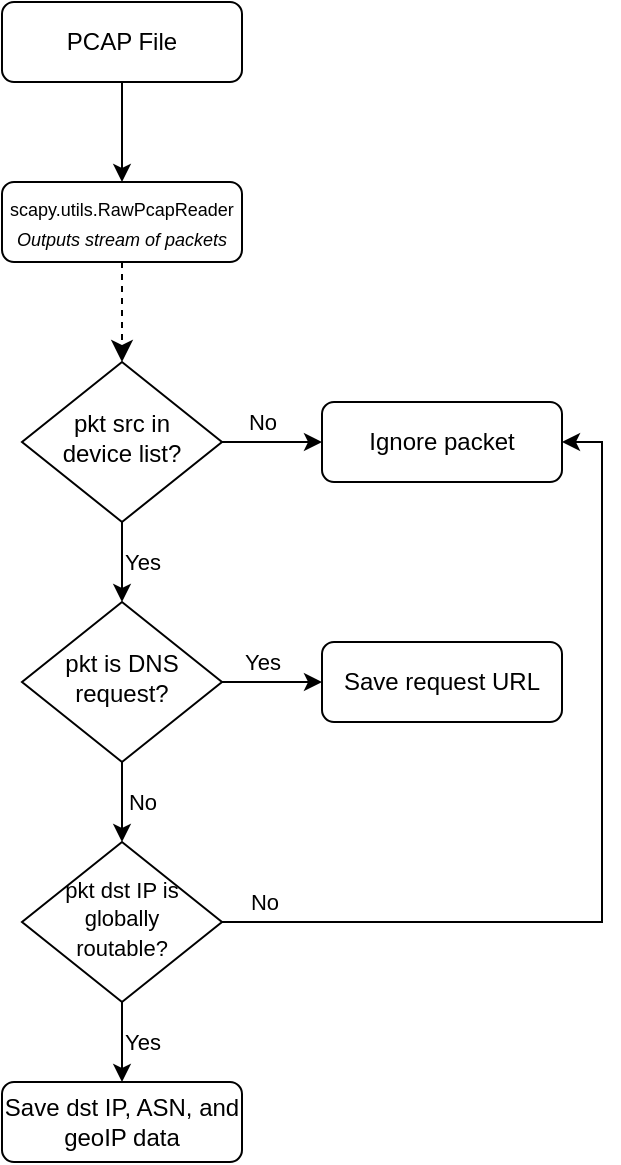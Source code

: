 <mxfile version="13.0.3" type="device"><diagram id="C5RBs43oDa-KdzZeNtuy" name="Page-1"><mxGraphModel dx="656" dy="624" grid="1" gridSize="10" guides="1" tooltips="1" connect="1" arrows="1" fold="1" page="1" pageScale="1" pageWidth="827" pageHeight="1169" math="0" shadow="0"><root><mxCell id="WIyWlLk6GJQsqaUBKTNV-0"/><mxCell id="WIyWlLk6GJQsqaUBKTNV-1" parent="WIyWlLk6GJQsqaUBKTNV-0"/><mxCell id="WIyWlLk6GJQsqaUBKTNV-2" value="" style="rounded=0;html=1;jettySize=auto;orthogonalLoop=1;fontSize=11;endArrow=classic;endFill=1;endSize=8;strokeWidth=1;shadow=0;labelBackgroundColor=none;edgeStyle=orthogonalEdgeStyle;dashed=1;" parent="WIyWlLk6GJQsqaUBKTNV-1" source="WIyWlLk6GJQsqaUBKTNV-3" edge="1"><mxGeometry relative="1" as="geometry"><mxPoint x="220" y="330" as="targetPoint"/></mxGeometry></mxCell><mxCell id="WIyWlLk6GJQsqaUBKTNV-3" value="&lt;font style=&quot;font-size: 9px&quot;&gt;scapy.utils.RawPcapReader&lt;br&gt;&lt;i&gt;Outputs stream of packets&lt;/i&gt;&lt;br&gt;&lt;/font&gt;" style="rounded=1;whiteSpace=wrap;html=1;fontSize=12;glass=0;strokeWidth=1;shadow=0;" parent="WIyWlLk6GJQsqaUBKTNV-1" vertex="1"><mxGeometry x="160" y="240" width="120" height="40" as="geometry"/></mxCell><mxCell id="ePSeTickN7aol3yVKFQH-1" style="edgeStyle=orthogonalEdgeStyle;rounded=0;orthogonalLoop=1;jettySize=auto;html=1;endArrow=classic;endFill=1;" edge="1" parent="WIyWlLk6GJQsqaUBKTNV-1" source="ePSeTickN7aol3yVKFQH-0" target="WIyWlLk6GJQsqaUBKTNV-3"><mxGeometry relative="1" as="geometry"/></mxCell><mxCell id="ePSeTickN7aol3yVKFQH-0" value="PCAP File" style="rounded=1;whiteSpace=wrap;html=1;fontSize=12;glass=0;strokeWidth=1;shadow=0;" vertex="1" parent="WIyWlLk6GJQsqaUBKTNV-1"><mxGeometry x="160" y="150" width="120" height="40" as="geometry"/></mxCell><mxCell id="ePSeTickN7aol3yVKFQH-4" style="edgeStyle=orthogonalEdgeStyle;rounded=0;orthogonalLoop=1;jettySize=auto;html=1;exitX=1;exitY=0.5;exitDx=0;exitDy=0;entryX=0;entryY=0.5;entryDx=0;entryDy=0;endArrow=classic;endFill=1;" edge="1" parent="WIyWlLk6GJQsqaUBKTNV-1" source="ePSeTickN7aol3yVKFQH-2" target="ePSeTickN7aol3yVKFQH-3"><mxGeometry relative="1" as="geometry"/></mxCell><mxCell id="ePSeTickN7aol3yVKFQH-6" value="No" style="edgeLabel;html=1;align=center;verticalAlign=middle;resizable=0;points=[];" vertex="1" connectable="0" parent="ePSeTickN7aol3yVKFQH-4"><mxGeometry x="-0.314" relative="1" as="geometry"><mxPoint x="2.86" y="-10" as="offset"/></mxGeometry></mxCell><mxCell id="ePSeTickN7aol3yVKFQH-8" value="Yes" style="edgeStyle=orthogonalEdgeStyle;rounded=0;orthogonalLoop=1;jettySize=auto;html=1;endArrow=classic;endFill=1;" edge="1" parent="WIyWlLk6GJQsqaUBKTNV-1" source="ePSeTickN7aol3yVKFQH-2" target="ePSeTickN7aol3yVKFQH-7"><mxGeometry y="10" relative="1" as="geometry"><mxPoint as="offset"/></mxGeometry></mxCell><mxCell id="ePSeTickN7aol3yVKFQH-2" value="&lt;font style=&quot;font-size: 12px&quot;&gt;pkt src in &lt;br&gt;device list?&lt;/font&gt;" style="rhombus;whiteSpace=wrap;html=1;shadow=0;fontFamily=Helvetica;fontSize=12;align=center;strokeWidth=1;spacing=6;spacingTop=-4;" vertex="1" parent="WIyWlLk6GJQsqaUBKTNV-1"><mxGeometry x="170" y="330" width="100" height="80" as="geometry"/></mxCell><mxCell id="ePSeTickN7aol3yVKFQH-3" value="Ignore packet" style="rounded=1;whiteSpace=wrap;html=1;fontSize=12;glass=0;strokeWidth=1;shadow=0;" vertex="1" parent="WIyWlLk6GJQsqaUBKTNV-1"><mxGeometry x="320" y="350" width="120" height="40" as="geometry"/></mxCell><mxCell id="ePSeTickN7aol3yVKFQH-14" value="Yes" style="edgeStyle=orthogonalEdgeStyle;rounded=0;orthogonalLoop=1;jettySize=auto;html=1;exitX=1;exitY=0.5;exitDx=0;exitDy=0;entryX=0;entryY=0.5;entryDx=0;entryDy=0;endArrow=classic;endFill=1;" edge="1" parent="WIyWlLk6GJQsqaUBKTNV-1" source="ePSeTickN7aol3yVKFQH-7" target="ePSeTickN7aol3yVKFQH-11"><mxGeometry x="-0.2" y="10" relative="1" as="geometry"><mxPoint as="offset"/></mxGeometry></mxCell><mxCell id="ePSeTickN7aol3yVKFQH-16" value="No" style="edgeStyle=orthogonalEdgeStyle;rounded=0;orthogonalLoop=1;jettySize=auto;html=1;exitX=0.5;exitY=1;exitDx=0;exitDy=0;entryX=0.5;entryY=0;entryDx=0;entryDy=0;endArrow=classic;endFill=1;" edge="1" parent="WIyWlLk6GJQsqaUBKTNV-1" source="ePSeTickN7aol3yVKFQH-7" target="ePSeTickN7aol3yVKFQH-15"><mxGeometry y="10" relative="1" as="geometry"><mxPoint as="offset"/></mxGeometry></mxCell><mxCell id="ePSeTickN7aol3yVKFQH-7" value="pkt is DNS request?" style="rhombus;whiteSpace=wrap;html=1;shadow=0;fontFamily=Helvetica;fontSize=12;align=center;strokeWidth=1;spacing=6;spacingTop=-4;" vertex="1" parent="WIyWlLk6GJQsqaUBKTNV-1"><mxGeometry x="170" y="450" width="100" height="80" as="geometry"/></mxCell><mxCell id="ePSeTickN7aol3yVKFQH-11" value="Save request URL" style="rounded=1;whiteSpace=wrap;html=1;fontSize=12;glass=0;strokeWidth=1;shadow=0;" vertex="1" parent="WIyWlLk6GJQsqaUBKTNV-1"><mxGeometry x="320" y="470" width="120" height="40" as="geometry"/></mxCell><mxCell id="ePSeTickN7aol3yVKFQH-17" style="edgeStyle=orthogonalEdgeStyle;rounded=0;orthogonalLoop=1;jettySize=auto;html=1;exitX=1;exitY=0.5;exitDx=0;exitDy=0;entryX=1;entryY=0.5;entryDx=0;entryDy=0;endArrow=classic;endFill=1;" edge="1" parent="WIyWlLk6GJQsqaUBKTNV-1" source="ePSeTickN7aol3yVKFQH-15" target="ePSeTickN7aol3yVKFQH-3"><mxGeometry relative="1" as="geometry"/></mxCell><mxCell id="ePSeTickN7aol3yVKFQH-18" value="No" style="edgeLabel;html=1;align=center;verticalAlign=middle;resizable=0;points=[];" vertex="1" connectable="0" parent="ePSeTickN7aol3yVKFQH-17"><mxGeometry x="-0.778" y="-1" relative="1" as="geometry"><mxPoint x="-29.71" y="-11" as="offset"/></mxGeometry></mxCell><mxCell id="ePSeTickN7aol3yVKFQH-20" value="Yes" style="edgeStyle=orthogonalEdgeStyle;rounded=0;orthogonalLoop=1;jettySize=auto;html=1;entryX=0.5;entryY=0;entryDx=0;entryDy=0;endArrow=classic;endFill=1;" edge="1" parent="WIyWlLk6GJQsqaUBKTNV-1" source="ePSeTickN7aol3yVKFQH-15" target="ePSeTickN7aol3yVKFQH-19"><mxGeometry y="10" relative="1" as="geometry"><mxPoint as="offset"/></mxGeometry></mxCell><mxCell id="ePSeTickN7aol3yVKFQH-15" value="&lt;font style=&quot;font-size: 11px&quot;&gt;pkt dst IP is globally &lt;br&gt;routable?&lt;/font&gt;" style="rhombus;whiteSpace=wrap;html=1;shadow=0;fontFamily=Helvetica;fontSize=12;align=center;strokeWidth=1;spacing=6;spacingTop=-4;" vertex="1" parent="WIyWlLk6GJQsqaUBKTNV-1"><mxGeometry x="170" y="570" width="100" height="80" as="geometry"/></mxCell><mxCell id="ePSeTickN7aol3yVKFQH-19" value="Save dst IP, ASN, and geoIP data" style="rounded=1;whiteSpace=wrap;html=1;fontSize=12;glass=0;strokeWidth=1;shadow=0;" vertex="1" parent="WIyWlLk6GJQsqaUBKTNV-1"><mxGeometry x="160" y="690" width="120" height="40" as="geometry"/></mxCell></root></mxGraphModel></diagram></mxfile>